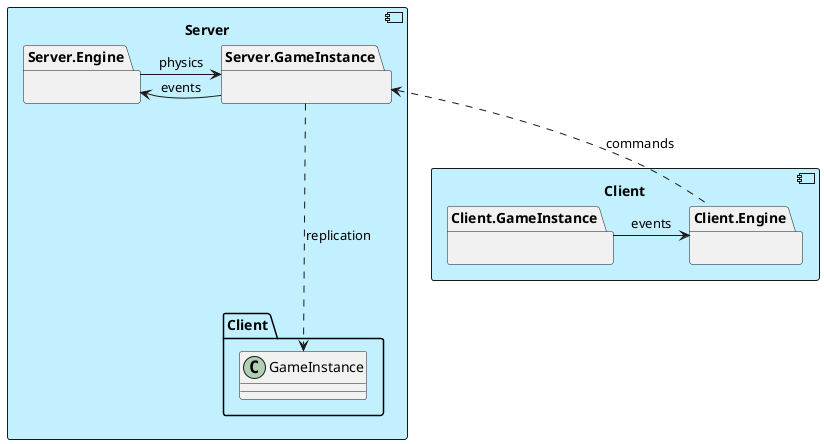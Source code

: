 @startuml 1: Data replication with Engine on server
' component Commons {
'     package Data {}
'     package DataClasses {}
' }
component Server #Application {
    package Server.GameInstance {}
    package Server.Engine {}
    Server.GameInstance ..down.> Client.GameInstance : replication
    Server.GameInstance -> Server.Engine : events
    Server.Engine -> Server.GameInstance : physics
}
component Client #Application {
    package Client.GameInstance {}
    package Client.Engine {}
    Client.GameInstance -> Client.Engine : events
    Client.Engine .up.> Server.GameInstance : commands
}
@enduml

@startuml 1: Engine replication with Engine on server
' component Commons {
'     package Data {}
'     package DataClasses {}
' }
component Server #Application {
    package Server.GameInstance {}
    package Server.Engine {}
    Server.Engine ..down.> Client.Engine : replication
    Server.GameInstance -> Server.Engine : events
    Server.Engine -> Server.GameInstance : physics
}
component Client #Application {
    package Client.Engine {}
    Client.Engine ..up.> Server.GameInstance : commands
}
@enduml

@startuml 1: Data replication without Engine on server
' component Commons {
'     package Data {}
'     package DataClasses {}
' }
component Server #Application {
    package Server.GameInstance {}
    Server.GameInstance ..down.> Client.GameInstance : replication
}
component Client #Application {
    package Client.GameInstance {}
    package Client.Engine {}
    Client.GameInstance -> Client.Engine : events
    Client.Engine .up.> Server.GameInstance : commands
}
@enduml
